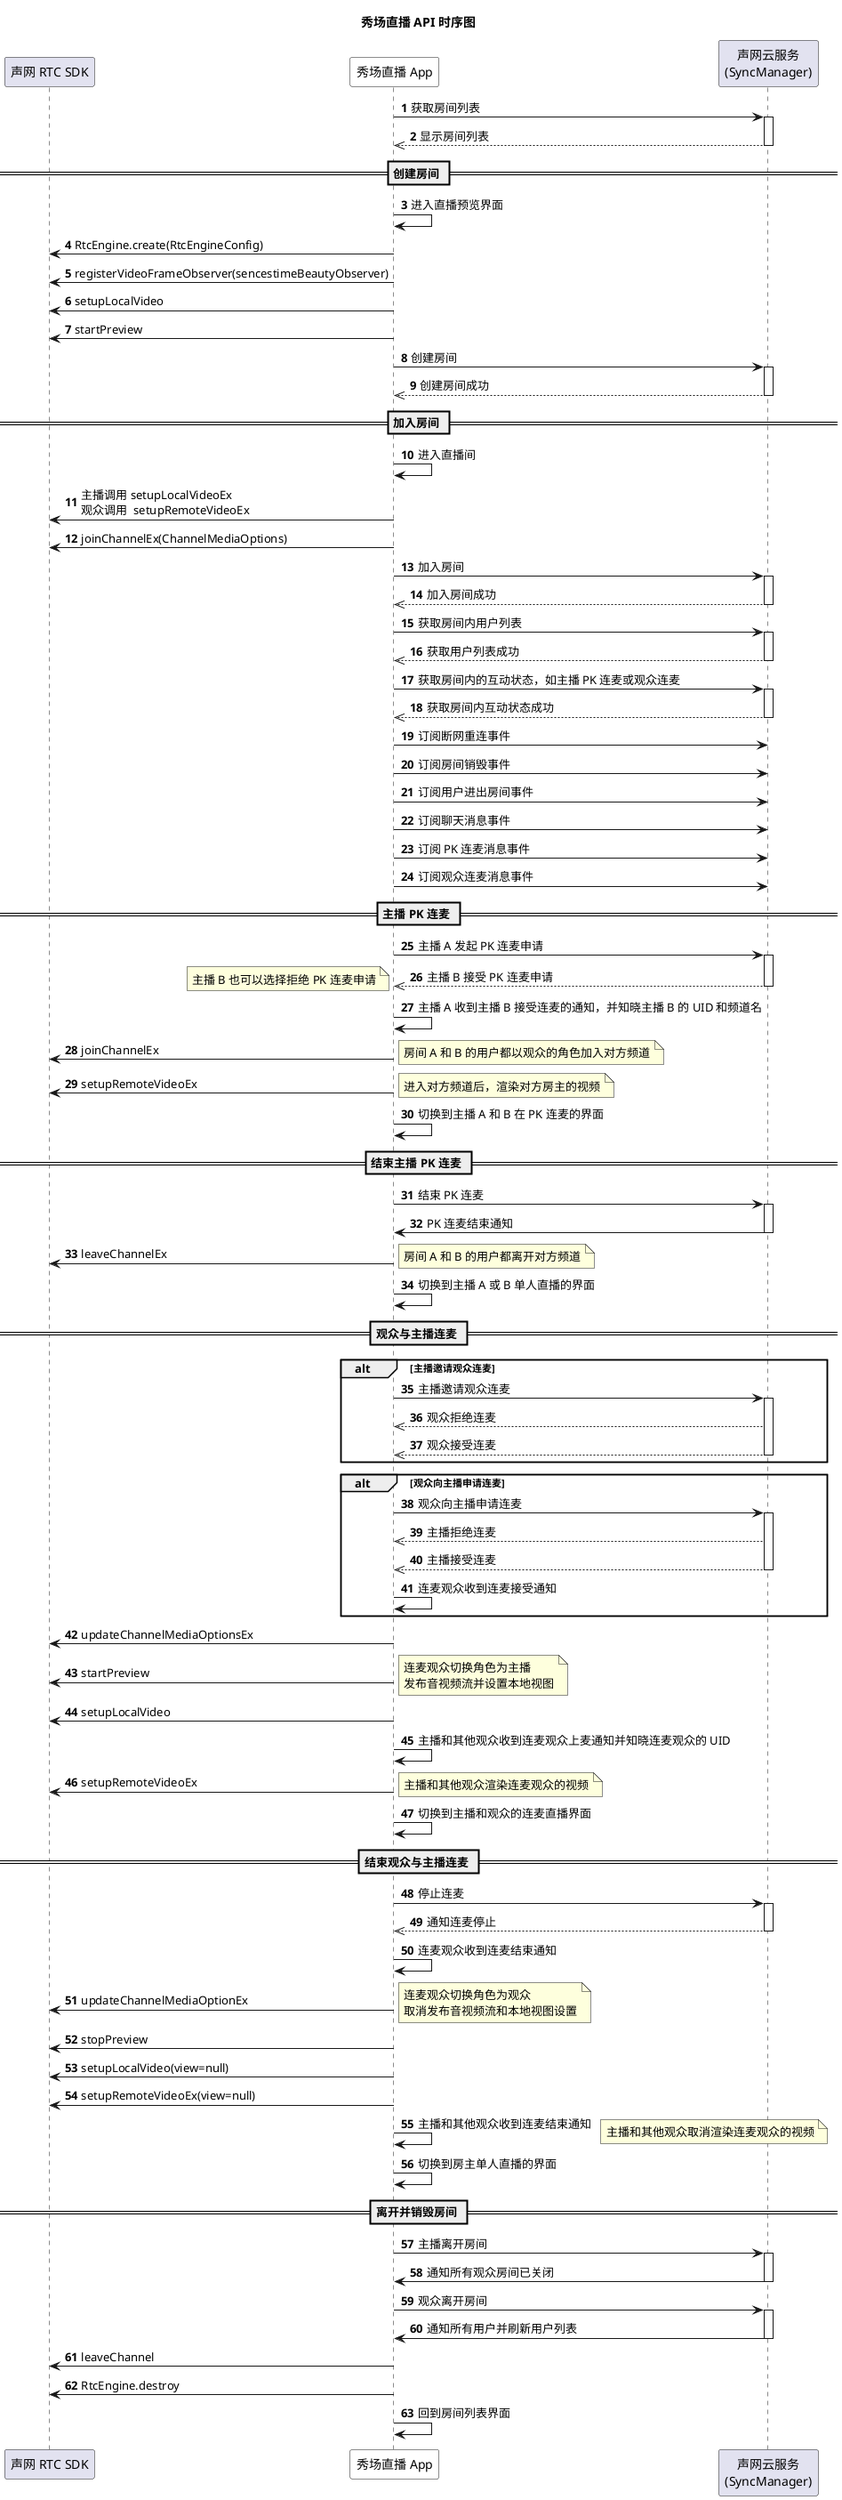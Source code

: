 @startuml
autonumber
title 秀场直播 API 时序图
participant "声网 RTC SDK" as sdk
participant "秀场直播 App" as app #White
participant "声网云服务\n(SyncManager)" as cloud
app -> cloud: 获取房间列表
activate cloud
cloud -->> app: 显示房间列表
deactivate cloud
== 创建房间 ==
app -> app: 进入直播预览界面
app -> sdk: RtcEngine.create(RtcEngineConfig)
app -> sdk: registerVideoFrameObserver(sencestimeBeautyObserver)
app -> sdk: setupLocalVideo
app -> sdk: startPreview
app -> cloud: 创建房间
activate cloud
cloud -->> app: 创建房间成功
deactivate cloud
== 加入房间 ==
app -> app: 进入直播间
app -> sdk: 主播调用 setupLocalVideoEx\n观众调用  setupRemoteVideoEx
app -> sdk: joinChannelEx(ChannelMediaOptions)
app -> cloud: 加入房间
activate cloud
cloud -->> app: 加入房间成功
deactivate cloud
app -> cloud: 获取房间内用户列表
activate cloud
cloud -->> app: 获取用户列表成功
deactivate cloud
app -> cloud: 获取房间内的互动状态，如主播 PK 连麦或观众连麦
activate cloud
cloud -->> app: 获取房间内互动状态成功
deactivate cloud
app -> cloud: 订阅断网重连事件
app -> cloud: 订阅房间销毁事件
app -> cloud: 订阅用户进出房间事件
app -> cloud: 订阅聊天消息事件
app -> cloud: 订阅 PK 连麦消息事件
app -> cloud: 订阅观众连麦消息事件
== 主播 PK 连麦 ==
app -> cloud: 主播 A 发起 PK 连麦申请
activate cloud
cloud -->> app: 主播 B 接受 PK 连麦申请
note left
主播 B 也可以选择拒绝 PK 连麦申请
end note
deactivate cloud
app -> app: 主播 A 收到主播 B 接受连麦的通知，并知晓主播 B 的 UID 和频道名
app -> sdk: joinChannelEx
note right
房间 A 和 B 的用户都以观众的角色加入对方频道
end note
app -> sdk: setupRemoteVideoEx
note right
进入对方频道后，渲染对方房主的视频
end note
app -> app: 切换到主播 A 和 B 在 PK 连麦的界面
== 结束主播 PK 连麦 ==
app -> cloud: 结束 PK 连麦
activate cloud
cloud -> app: PK 连麦结束通知
deactivate cloud
app -> sdk:  leaveChannelEx
note right
房间 A 和 B 的用户都离开对方频道
end note
app -> app: 切换到主播 A 或 B 单人直播的界面
== 观众与主播连麦 ==
alt 主播邀请观众连麦
app -> cloud: 主播邀请观众连麦
activate cloud
cloud -->> app: 观众拒绝连麦
cloud -->> app: 观众接受连麦
deactivate cloud
end
alt 观众向主播申请连麦
app -> cloud: 观众向主播申请连麦
activate cloud
cloud -->> app: 主播拒绝连麦
cloud -->> app: 主播接受连麦
deactivate cloud
app -> app: 连麦观众收到连麦接受通知
end
app -> sdk: updateChannelMediaOptionsEx
app -> sdk: startPreview
note right
连麦观众切换角色为主播
发布音视频流并设置本地视图
end note
app -> sdk: setupLocalVideo
app -> app: 主播和其他观众收到连麦观众上麦通知并知晓连麦观众的 UID
app -> sdk: setupRemoteVideoEx
note right
主播和其他观众渲染连麦观众的视频
end note
app -> app: 切换到主播和观众的连麦直播界面
== 结束观众与主播连麦 ==
app -> cloud: 停止连麦
activate cloud
cloud -->> app: 通知连麦停止
deactivate cloud
app -> app: 连麦观众收到连麦结束通知
app -> sdk: updateChannelMediaOptionEx
note right
连麦观众切换角色为观众
取消发布音视频流和本地视图设置
end note
app -> sdk: stopPreview
app -> sdk: setupLocalVideo(view=null)
app -> sdk: setupRemoteVideoEx(view=null)
app -> app: 主播和其他观众收到连麦结束通知
note right
主播和其他观众取消渲染连麦观众的视频
end note
app -> app: 切换到房主单人直播的界面
== 离开并销毁房间 ==
app -> cloud: 主播离开房间
activate cloud
cloud -> app: 通知所有观众房间已关闭
deactivate cloud
app -> cloud: 观众离开房间
activate cloud
cloud -> app: 通知所有用户并刷新用户列表
deactivate cloud
app -> sdk: leaveChannel
app -> sdk: RtcEngine.destroy
app -> app: 回到房间列表界面
@enduml